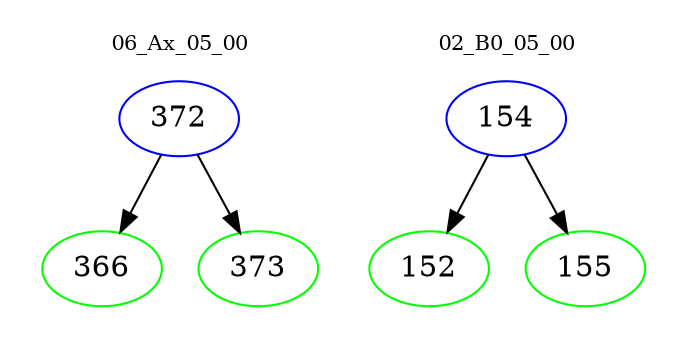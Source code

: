 digraph{
subgraph cluster_0 {
color = white
label = "06_Ax_05_00";
fontsize=10;
T0_372 [label="372", color="blue"]
T0_372 -> T0_366 [color="black"]
T0_366 [label="366", color="green"]
T0_372 -> T0_373 [color="black"]
T0_373 [label="373", color="green"]
}
subgraph cluster_1 {
color = white
label = "02_B0_05_00";
fontsize=10;
T1_154 [label="154", color="blue"]
T1_154 -> T1_152 [color="black"]
T1_152 [label="152", color="green"]
T1_154 -> T1_155 [color="black"]
T1_155 [label="155", color="green"]
}
}

